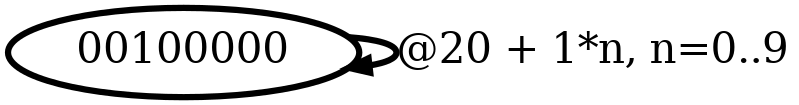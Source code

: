 digraph G {
        node [style=rounded, penwidth=3, fontsize=20, shape=oval];
        "00100000" -> "00100000" [label="@20 + 1*n, n=0..9", color=black,arrowsize=1,style=bold,penwidth=3,fontsize=20];
}
